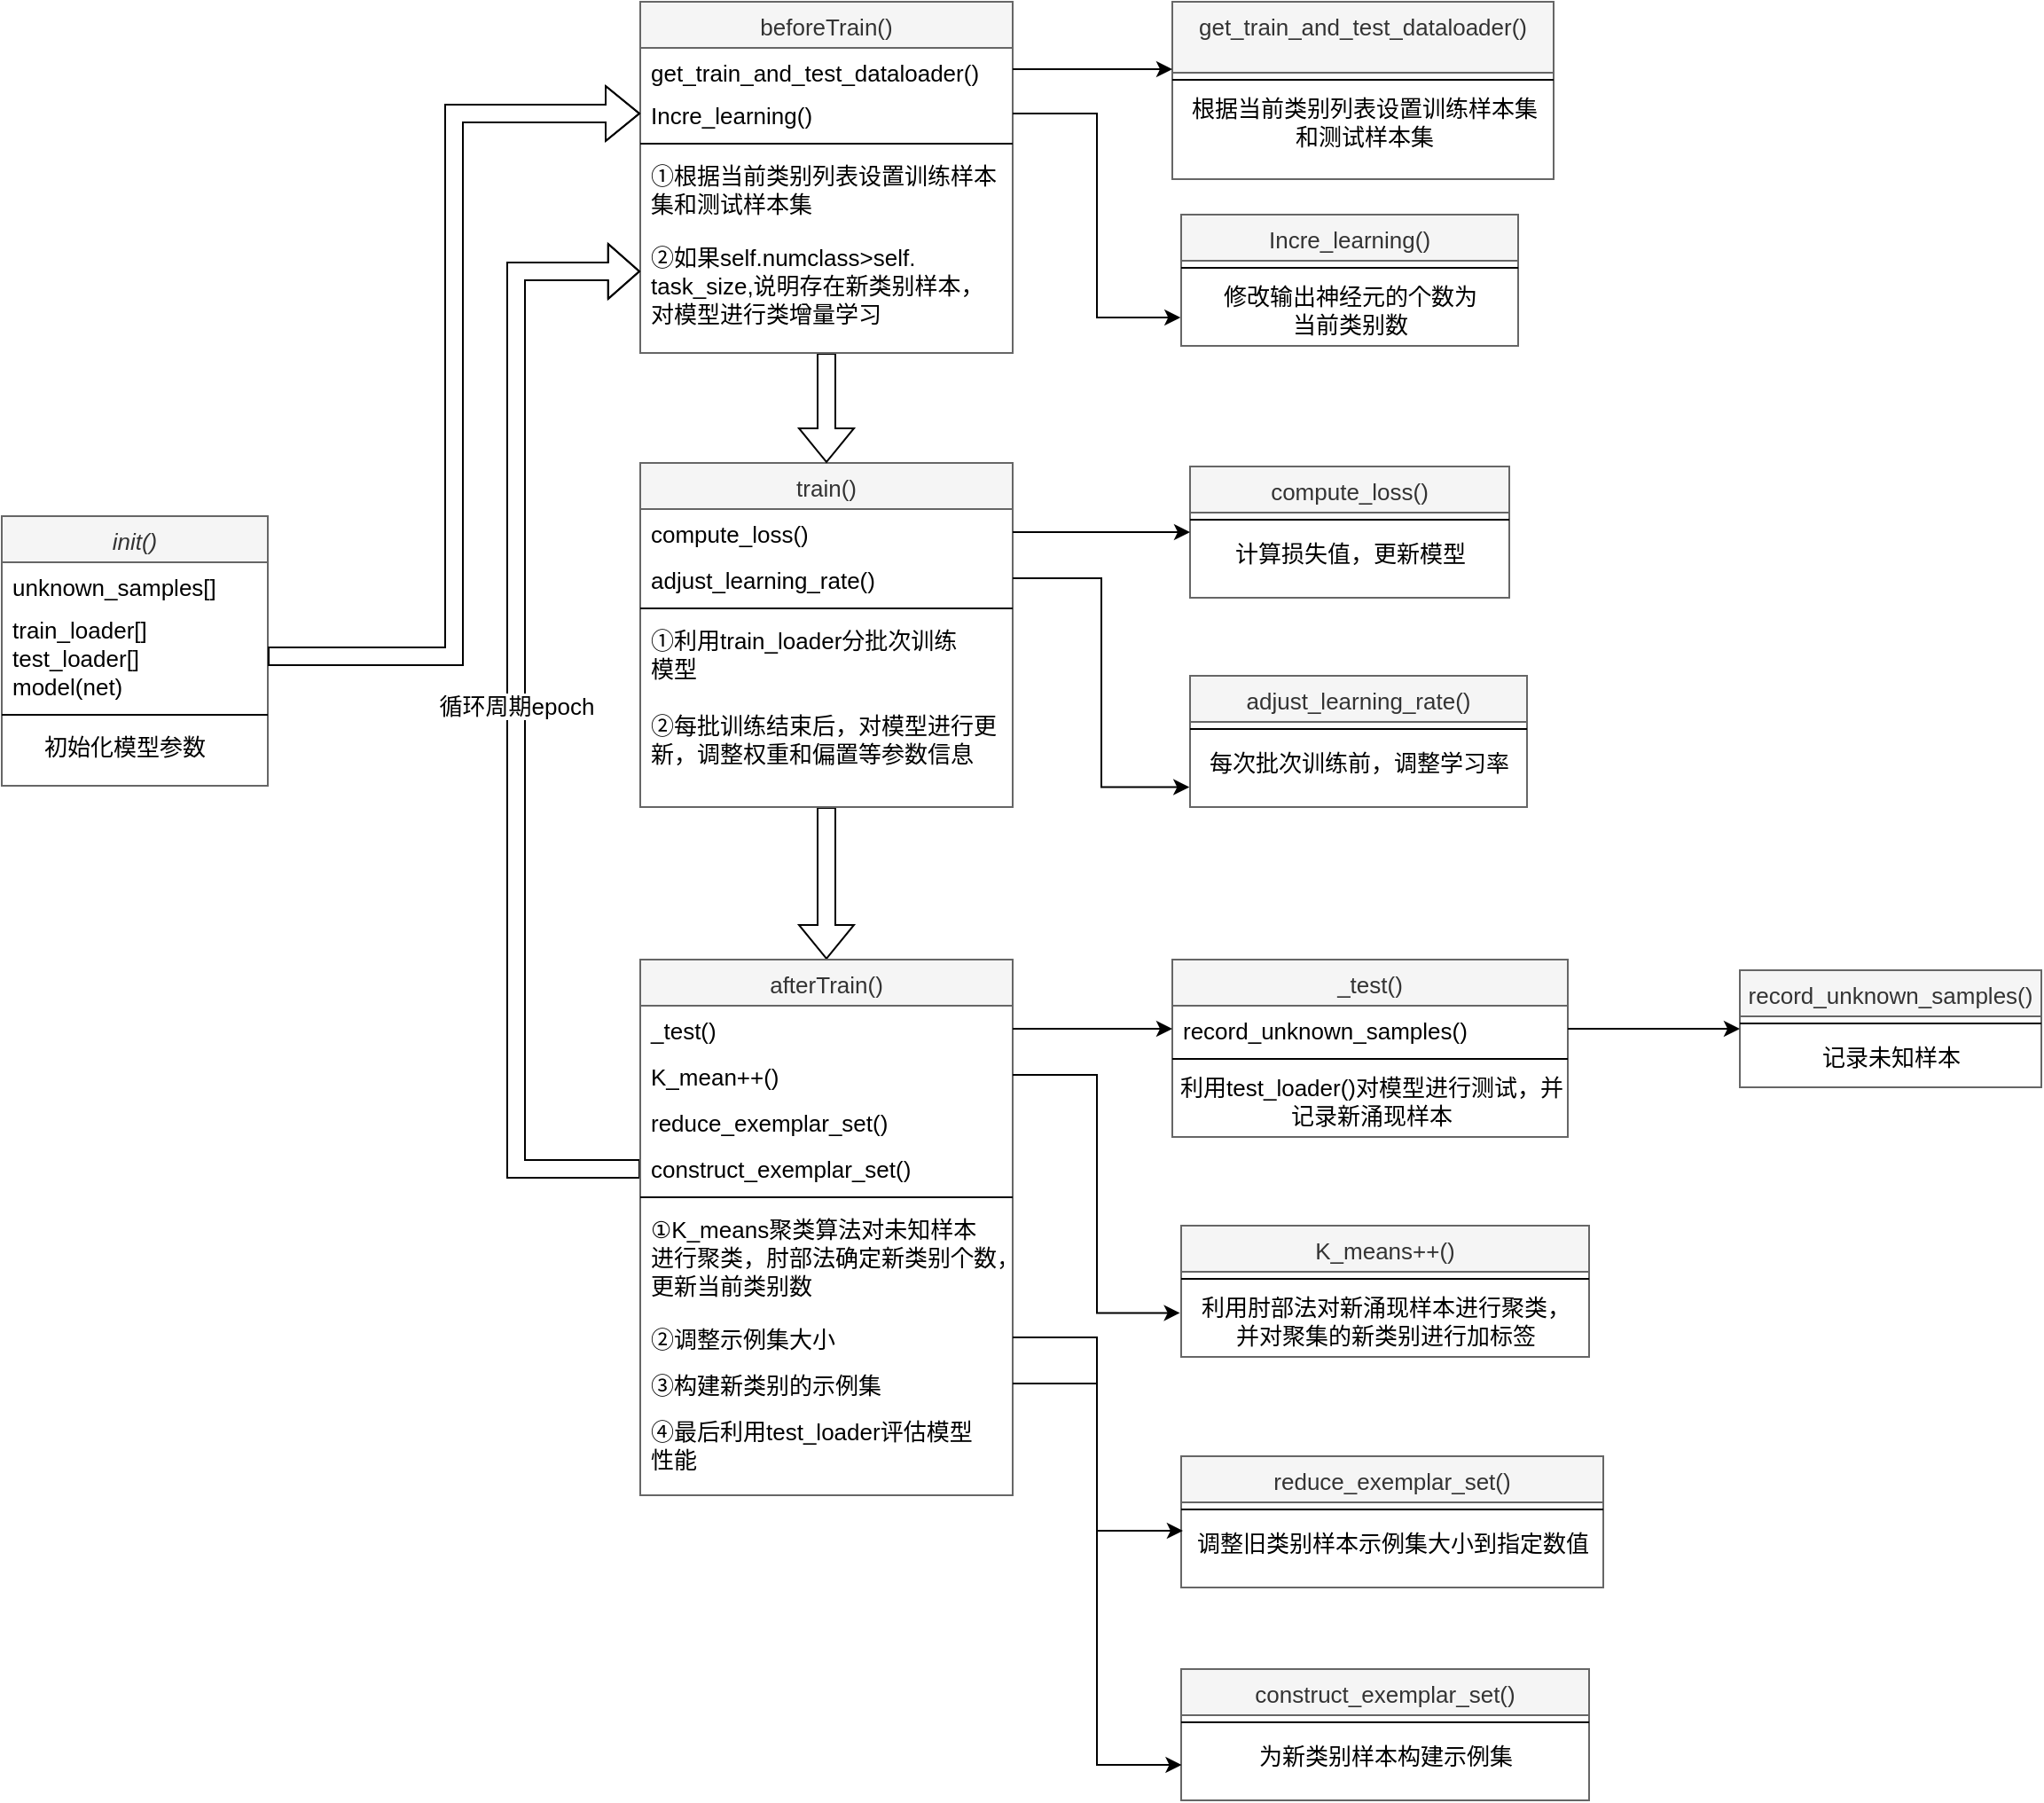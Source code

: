 <mxfile version="24.2.2" type="github">
  <diagram id="C5RBs43oDa-KdzZeNtuy" name="Page-1">
    <mxGraphModel dx="1226" dy="604" grid="1" gridSize="10" guides="1" tooltips="1" connect="1" arrows="1" fold="1" page="1" pageScale="1" pageWidth="827" pageHeight="1169" math="0" shadow="0">
      <root>
        <mxCell id="WIyWlLk6GJQsqaUBKTNV-0" />
        <mxCell id="WIyWlLk6GJQsqaUBKTNV-1" parent="WIyWlLk6GJQsqaUBKTNV-0" />
        <mxCell id="zkfFHV4jXpPFQw0GAbJ--0" value="init()" style="swimlane;fontStyle=2;align=center;verticalAlign=top;childLayout=stackLayout;horizontal=1;startSize=26;horizontalStack=0;resizeParent=1;resizeLast=0;collapsible=1;marginBottom=0;rounded=0;shadow=0;strokeWidth=1;fontSize=13;fillColor=#f5f5f5;fontColor=#333333;strokeColor=#666666;" parent="WIyWlLk6GJQsqaUBKTNV-1" vertex="1">
          <mxGeometry x="100" y="290" width="150" height="152" as="geometry">
            <mxRectangle x="100" y="290" width="160" height="26" as="alternateBounds" />
          </mxGeometry>
        </mxCell>
        <mxCell id="zkfFHV4jXpPFQw0GAbJ--1" value="unknown_samples[]" style="text;align=left;verticalAlign=top;spacingLeft=4;spacingRight=4;overflow=hidden;rotatable=0;points=[[0,0.5],[1,0.5]];portConstraint=eastwest;fontSize=13;" parent="zkfFHV4jXpPFQw0GAbJ--0" vertex="1">
          <mxGeometry y="26" width="150" height="24" as="geometry" />
        </mxCell>
        <mxCell id="zkfFHV4jXpPFQw0GAbJ--3" value="train_loader[]&#xa;test_loader[]&#xa;model(net)" style="text;align=left;verticalAlign=top;spacingLeft=4;spacingRight=4;overflow=hidden;rotatable=0;points=[[0,0.5],[1,0.5]];portConstraint=eastwest;rounded=0;shadow=0;html=0;fontSize=13;" parent="zkfFHV4jXpPFQw0GAbJ--0" vertex="1">
          <mxGeometry y="50" width="150" height="58" as="geometry" />
        </mxCell>
        <mxCell id="zkfFHV4jXpPFQw0GAbJ--4" value="" style="line;html=1;strokeWidth=1;align=left;verticalAlign=middle;spacingTop=-1;spacingLeft=3;spacingRight=3;rotatable=0;labelPosition=right;points=[];portConstraint=eastwest;fontSize=13;" parent="zkfFHV4jXpPFQw0GAbJ--0" vertex="1">
          <mxGeometry y="108" width="150" height="8" as="geometry" />
        </mxCell>
        <mxCell id="zkfFHV4jXpPFQw0GAbJ--5" value="     初始化模型参数" style="text;align=left;verticalAlign=top;spacingLeft=4;spacingRight=4;overflow=hidden;rotatable=0;points=[[0,0.5],[1,0.5]];portConstraint=eastwest;fontSize=13;" parent="zkfFHV4jXpPFQw0GAbJ--0" vertex="1">
          <mxGeometry y="116" width="150" height="26" as="geometry" />
        </mxCell>
        <mxCell id="V140lpXY4jJ7KvVy1Jy8-54" style="edgeStyle=orthogonalEdgeStyle;rounded=0;orthogonalLoop=1;jettySize=auto;html=1;entryX=0.5;entryY=0;entryDx=0;entryDy=0;shape=flexArrow;fontSize=13;" edge="1" parent="WIyWlLk6GJQsqaUBKTNV-1" source="zkfFHV4jXpPFQw0GAbJ--17" target="V140lpXY4jJ7KvVy1Jy8-9">
          <mxGeometry relative="1" as="geometry" />
        </mxCell>
        <mxCell id="zkfFHV4jXpPFQw0GAbJ--17" value="train()" style="swimlane;fontStyle=0;align=center;verticalAlign=top;childLayout=stackLayout;horizontal=1;startSize=26;horizontalStack=0;resizeParent=1;resizeLast=0;collapsible=1;marginBottom=0;rounded=0;shadow=0;strokeWidth=1;fontSize=13;fillColor=#f5f5f5;fontColor=#333333;strokeColor=#666666;" parent="WIyWlLk6GJQsqaUBKTNV-1" vertex="1">
          <mxGeometry x="460" y="260" width="210" height="194" as="geometry">
            <mxRectangle x="550" y="140" width="160" height="26" as="alternateBounds" />
          </mxGeometry>
        </mxCell>
        <mxCell id="zkfFHV4jXpPFQw0GAbJ--21" value="compute_loss()" style="text;align=left;verticalAlign=top;spacingLeft=4;spacingRight=4;overflow=hidden;rotatable=0;points=[[0,0.5],[1,0.5]];portConstraint=eastwest;rounded=0;shadow=0;html=0;fontSize=13;" parent="zkfFHV4jXpPFQw0GAbJ--17" vertex="1">
          <mxGeometry y="26" width="210" height="26" as="geometry" />
        </mxCell>
        <mxCell id="zkfFHV4jXpPFQw0GAbJ--22" value="adjust_learning_rate()" style="text;align=left;verticalAlign=top;spacingLeft=4;spacingRight=4;overflow=hidden;rotatable=0;points=[[0,0.5],[1,0.5]];portConstraint=eastwest;rounded=0;shadow=0;html=0;fontSize=13;" parent="zkfFHV4jXpPFQw0GAbJ--17" vertex="1">
          <mxGeometry y="52" width="210" height="26" as="geometry" />
        </mxCell>
        <mxCell id="zkfFHV4jXpPFQw0GAbJ--23" value="" style="line;html=1;strokeWidth=1;align=left;verticalAlign=middle;spacingTop=-1;spacingLeft=3;spacingRight=3;rotatable=0;labelPosition=right;points=[];portConstraint=eastwest;fontSize=13;" parent="zkfFHV4jXpPFQw0GAbJ--17" vertex="1">
          <mxGeometry y="78" width="210" height="8" as="geometry" />
        </mxCell>
        <mxCell id="zkfFHV4jXpPFQw0GAbJ--24" value="①利用train_loader分批次训练&#xa;模型" style="text;align=left;verticalAlign=top;spacingLeft=4;spacingRight=4;overflow=hidden;rotatable=0;points=[[0,0.5],[1,0.5]];portConstraint=eastwest;fontSize=13;" parent="zkfFHV4jXpPFQw0GAbJ--17" vertex="1">
          <mxGeometry y="86" width="210" height="48" as="geometry" />
        </mxCell>
        <mxCell id="zkfFHV4jXpPFQw0GAbJ--25" value="②每批训练结束后，对模型进行更&#xa;新，调整权重和偏置等参数信息" style="text;align=left;verticalAlign=top;spacingLeft=4;spacingRight=4;overflow=hidden;rotatable=0;points=[[0,0.5],[1,0.5]];portConstraint=eastwest;fontSize=13;" parent="zkfFHV4jXpPFQw0GAbJ--17" vertex="1">
          <mxGeometry y="134" width="210" height="60" as="geometry" />
        </mxCell>
        <mxCell id="V140lpXY4jJ7KvVy1Jy8-53" style="edgeStyle=orthogonalEdgeStyle;rounded=0;orthogonalLoop=1;jettySize=auto;html=1;exitX=0.5;exitY=1;exitDx=0;exitDy=0;entryX=0.5;entryY=0;entryDx=0;entryDy=0;shape=flexArrow;fontSize=13;" edge="1" parent="WIyWlLk6GJQsqaUBKTNV-1" source="V140lpXY4jJ7KvVy1Jy8-0" target="zkfFHV4jXpPFQw0GAbJ--17">
          <mxGeometry relative="1" as="geometry" />
        </mxCell>
        <mxCell id="V140lpXY4jJ7KvVy1Jy8-0" value="beforeTrain()" style="swimlane;fontStyle=0;align=center;verticalAlign=top;childLayout=stackLayout;horizontal=1;startSize=26;horizontalStack=0;resizeParent=1;resizeLast=0;collapsible=1;marginBottom=0;rounded=0;shadow=0;strokeWidth=1;fontSize=13;fillColor=#f5f5f5;fontColor=#333333;strokeColor=#666666;" vertex="1" parent="WIyWlLk6GJQsqaUBKTNV-1">
          <mxGeometry x="460" width="210" height="198" as="geometry">
            <mxRectangle x="550" y="140" width="160" height="26" as="alternateBounds" />
          </mxGeometry>
        </mxCell>
        <mxCell id="V140lpXY4jJ7KvVy1Jy8-1" value="get_train_and_test_dataloader()" style="text;align=left;verticalAlign=top;spacingLeft=4;spacingRight=4;overflow=hidden;rotatable=0;points=[[0,0.5],[1,0.5]];portConstraint=eastwest;fontSize=13;" vertex="1" parent="V140lpXY4jJ7KvVy1Jy8-0">
          <mxGeometry y="26" width="210" height="24" as="geometry" />
        </mxCell>
        <mxCell id="V140lpXY4jJ7KvVy1Jy8-2" value="Incre_learning()" style="text;align=left;verticalAlign=top;spacingLeft=4;spacingRight=4;overflow=hidden;rotatable=0;points=[[0,0.5],[1,0.5]];portConstraint=eastwest;rounded=0;shadow=0;html=0;fontSize=13;" vertex="1" parent="V140lpXY4jJ7KvVy1Jy8-0">
          <mxGeometry y="50" width="210" height="26" as="geometry" />
        </mxCell>
        <mxCell id="V140lpXY4jJ7KvVy1Jy8-6" value="" style="line;html=1;strokeWidth=1;align=left;verticalAlign=middle;spacingTop=-1;spacingLeft=3;spacingRight=3;rotatable=0;labelPosition=right;points=[];portConstraint=eastwest;fontSize=13;" vertex="1" parent="V140lpXY4jJ7KvVy1Jy8-0">
          <mxGeometry y="76" width="210" height="8" as="geometry" />
        </mxCell>
        <mxCell id="V140lpXY4jJ7KvVy1Jy8-7" value="①根据当前类别列表设置训练样本&#xa;集和测试样本集" style="text;align=left;verticalAlign=top;spacingLeft=4;spacingRight=4;overflow=hidden;rotatable=0;points=[[0,0.5],[1,0.5]];portConstraint=eastwest;fontSize=13;" vertex="1" parent="V140lpXY4jJ7KvVy1Jy8-0">
          <mxGeometry y="84" width="210" height="46" as="geometry" />
        </mxCell>
        <mxCell id="V140lpXY4jJ7KvVy1Jy8-8" value="②如果self.numclass&gt;self.&#xa;task_size,说明存在新类别样本，&#xa;对模型进行类增量学习" style="text;align=left;verticalAlign=top;spacingLeft=4;spacingRight=4;overflow=hidden;rotatable=0;points=[[0,0.5],[1,0.5]];portConstraint=eastwest;fontSize=13;" vertex="1" parent="V140lpXY4jJ7KvVy1Jy8-0">
          <mxGeometry y="130" width="210" height="68" as="geometry" />
        </mxCell>
        <mxCell id="V140lpXY4jJ7KvVy1Jy8-59" style="edgeStyle=orthogonalEdgeStyle;rounded=0;orthogonalLoop=1;jettySize=auto;html=1;shape=flexArrow;endSize=5.53;fontSize=13;" edge="1" parent="WIyWlLk6GJQsqaUBKTNV-1" source="V140lpXY4jJ7KvVy1Jy8-9" target="V140lpXY4jJ7KvVy1Jy8-8">
          <mxGeometry relative="1" as="geometry">
            <Array as="points">
              <mxPoint x="390" y="658" />
              <mxPoint x="390" y="152" />
            </Array>
          </mxGeometry>
        </mxCell>
        <mxCell id="V140lpXY4jJ7KvVy1Jy8-63" value="循环周期epoch" style="edgeLabel;html=1;align=center;verticalAlign=middle;resizable=0;points=[];fontSize=13;" vertex="1" connectable="0" parent="V140lpXY4jJ7KvVy1Jy8-59">
          <mxGeometry x="0.217" relative="1" as="geometry">
            <mxPoint y="62" as="offset" />
          </mxGeometry>
        </mxCell>
        <mxCell id="V140lpXY4jJ7KvVy1Jy8-9" value="afterTrain()" style="swimlane;fontStyle=0;align=center;verticalAlign=top;childLayout=stackLayout;horizontal=1;startSize=26;horizontalStack=0;resizeParent=1;resizeLast=0;collapsible=1;marginBottom=0;rounded=0;shadow=0;strokeWidth=1;fontSize=13;fillColor=#f5f5f5;fontColor=#333333;strokeColor=#666666;" vertex="1" parent="WIyWlLk6GJQsqaUBKTNV-1">
          <mxGeometry x="460" y="540" width="210" height="302" as="geometry">
            <mxRectangle x="550" y="140" width="160" height="26" as="alternateBounds" />
          </mxGeometry>
        </mxCell>
        <mxCell id="V140lpXY4jJ7KvVy1Jy8-68" value="_test()" style="text;align=left;verticalAlign=top;spacingLeft=4;spacingRight=4;overflow=hidden;rotatable=0;points=[[0,0.5],[1,0.5]];portConstraint=eastwest;rounded=0;shadow=0;html=0;fontSize=13;" vertex="1" parent="V140lpXY4jJ7KvVy1Jy8-9">
          <mxGeometry y="26" width="210" height="26" as="geometry" />
        </mxCell>
        <mxCell id="V140lpXY4jJ7KvVy1Jy8-10" value="K_mean++()" style="text;align=left;verticalAlign=top;spacingLeft=4;spacingRight=4;overflow=hidden;rotatable=0;points=[[0,0.5],[1,0.5]];portConstraint=eastwest;fontSize=13;" vertex="1" parent="V140lpXY4jJ7KvVy1Jy8-9">
          <mxGeometry y="52" width="210" height="26" as="geometry" />
        </mxCell>
        <mxCell id="V140lpXY4jJ7KvVy1Jy8-99" value="reduce_exemplar_set()" style="text;align=left;verticalAlign=top;spacingLeft=4;spacingRight=4;overflow=hidden;rotatable=0;points=[[0,0.5],[1,0.5]];portConstraint=eastwest;fontSize=13;" vertex="1" parent="V140lpXY4jJ7KvVy1Jy8-9">
          <mxGeometry y="78" width="210" height="26" as="geometry" />
        </mxCell>
        <mxCell id="V140lpXY4jJ7KvVy1Jy8-100" value="construct_exemplar_set()" style="text;align=left;verticalAlign=top;spacingLeft=4;spacingRight=4;overflow=hidden;rotatable=0;points=[[0,0.5],[1,0.5]];portConstraint=eastwest;fontSize=13;" vertex="1" parent="V140lpXY4jJ7KvVy1Jy8-9">
          <mxGeometry y="104" width="210" height="26" as="geometry" />
        </mxCell>
        <mxCell id="V140lpXY4jJ7KvVy1Jy8-15" value="" style="line;html=1;strokeWidth=1;align=left;verticalAlign=middle;spacingTop=-1;spacingLeft=3;spacingRight=3;rotatable=0;labelPosition=right;points=[];portConstraint=eastwest;fontSize=13;" vertex="1" parent="V140lpXY4jJ7KvVy1Jy8-9">
          <mxGeometry y="130" width="210" height="8" as="geometry" />
        </mxCell>
        <mxCell id="V140lpXY4jJ7KvVy1Jy8-16" value="①K_means聚类算法对未知样本&#xa;进行聚类，肘部法确定新类别个数，&#xa;更新当前类别数" style="text;align=left;verticalAlign=top;spacingLeft=4;spacingRight=4;overflow=hidden;rotatable=0;points=[[0,0.5],[1,0.5]];portConstraint=eastwest;fontSize=13;" vertex="1" parent="V140lpXY4jJ7KvVy1Jy8-9">
          <mxGeometry y="138" width="210" height="62" as="geometry" />
        </mxCell>
        <mxCell id="V140lpXY4jJ7KvVy1Jy8-17" value="②调整示例集大小" style="text;align=left;verticalAlign=top;spacingLeft=4;spacingRight=4;overflow=hidden;rotatable=0;points=[[0,0.5],[1,0.5]];portConstraint=eastwest;fontSize=13;" vertex="1" parent="V140lpXY4jJ7KvVy1Jy8-9">
          <mxGeometry y="200" width="210" height="26" as="geometry" />
        </mxCell>
        <mxCell id="V140lpXY4jJ7KvVy1Jy8-26" value="③构建新类别的示例集" style="text;align=left;verticalAlign=top;spacingLeft=4;spacingRight=4;overflow=hidden;rotatable=0;points=[[0,0.5],[1,0.5]];portConstraint=eastwest;fontSize=13;" vertex="1" parent="V140lpXY4jJ7KvVy1Jy8-9">
          <mxGeometry y="226" width="210" height="26" as="geometry" />
        </mxCell>
        <mxCell id="V140lpXY4jJ7KvVy1Jy8-27" value="④最后利用test_loader评估模型&#xa;性能" style="text;align=left;verticalAlign=top;spacingLeft=4;spacingRight=4;overflow=hidden;rotatable=0;points=[[0,0.5],[1,0.5]];portConstraint=eastwest;fontSize=13;" vertex="1" parent="V140lpXY4jJ7KvVy1Jy8-9">
          <mxGeometry y="252" width="210" height="42" as="geometry" />
        </mxCell>
        <mxCell id="V140lpXY4jJ7KvVy1Jy8-21" value="Incre_learning()" style="swimlane;fontStyle=0;align=center;verticalAlign=top;childLayout=stackLayout;horizontal=1;startSize=26;horizontalStack=0;resizeParent=1;resizeLast=0;collapsible=1;marginBottom=0;rounded=0;shadow=0;strokeWidth=1;fontSize=13;fillColor=#f5f5f5;fontColor=#333333;strokeColor=#666666;" vertex="1" parent="WIyWlLk6GJQsqaUBKTNV-1">
          <mxGeometry x="765" y="120" width="190" height="74" as="geometry">
            <mxRectangle x="340" y="380" width="170" height="26" as="alternateBounds" />
          </mxGeometry>
        </mxCell>
        <mxCell id="V140lpXY4jJ7KvVy1Jy8-23" value="" style="line;html=1;strokeWidth=1;align=left;verticalAlign=middle;spacingTop=-1;spacingLeft=3;spacingRight=3;rotatable=0;labelPosition=right;points=[];portConstraint=eastwest;fontSize=13;" vertex="1" parent="V140lpXY4jJ7KvVy1Jy8-21">
          <mxGeometry y="26" width="190" height="8" as="geometry" />
        </mxCell>
        <mxCell id="V140lpXY4jJ7KvVy1Jy8-24" value="修改输出神经元的个数为&lt;div style=&quot;font-size: 13px;&quot;&gt;当前类别数&lt;/div&gt;" style="text;html=1;align=center;verticalAlign=middle;resizable=0;points=[];autosize=1;strokeColor=none;fillColor=none;fontSize=13;" vertex="1" parent="V140lpXY4jJ7KvVy1Jy8-21">
          <mxGeometry y="34" width="190" height="40" as="geometry" />
        </mxCell>
        <mxCell id="V140lpXY4jJ7KvVy1Jy8-30" value="get_train_and_test_dataloader()" style="swimlane;fontStyle=0;align=center;verticalAlign=top;childLayout=stackLayout;horizontal=1;startSize=40;horizontalStack=0;resizeParent=1;resizeLast=0;collapsible=1;marginBottom=0;rounded=0;shadow=0;strokeWidth=1;fontSize=13;fillColor=#f5f5f5;fontColor=#333333;strokeColor=#666666;" vertex="1" parent="WIyWlLk6GJQsqaUBKTNV-1">
          <mxGeometry x="760" width="215" height="100" as="geometry">
            <mxRectangle x="340" y="380" width="170" height="26" as="alternateBounds" />
          </mxGeometry>
        </mxCell>
        <mxCell id="V140lpXY4jJ7KvVy1Jy8-31" value="" style="line;html=1;strokeWidth=1;align=left;verticalAlign=middle;spacingTop=-1;spacingLeft=3;spacingRight=3;rotatable=0;labelPosition=right;points=[];portConstraint=eastwest;fontSize=13;" vertex="1" parent="V140lpXY4jJ7KvVy1Jy8-30">
          <mxGeometry y="40" width="215" height="8" as="geometry" />
        </mxCell>
        <mxCell id="V140lpXY4jJ7KvVy1Jy8-76" value="根据当前类别列表设置&lt;span style=&quot;background-color: initial; font-size: 13px;&quot;&gt;训练样本集&lt;/span&gt;&lt;div style=&quot;font-size: 13px;&quot;&gt;&lt;span style=&quot;background-color: initial; font-size: 13px;&quot;&gt;和测试样本集&lt;/span&gt;&lt;/div&gt;" style="text;html=1;align=center;verticalAlign=middle;resizable=0;points=[];autosize=1;strokeColor=none;fillColor=none;fontSize=13;" vertex="1" parent="V140lpXY4jJ7KvVy1Jy8-30">
          <mxGeometry y="48" width="215" height="40" as="geometry" />
        </mxCell>
        <mxCell id="V140lpXY4jJ7KvVy1Jy8-33" style="edgeStyle=orthogonalEdgeStyle;rounded=0;orthogonalLoop=1;jettySize=auto;html=1;fontSize=13;" edge="1" parent="WIyWlLk6GJQsqaUBKTNV-1" source="V140lpXY4jJ7KvVy1Jy8-1">
          <mxGeometry relative="1" as="geometry">
            <mxPoint x="760" y="38" as="targetPoint" />
          </mxGeometry>
        </mxCell>
        <mxCell id="V140lpXY4jJ7KvVy1Jy8-34" style="edgeStyle=orthogonalEdgeStyle;rounded=0;orthogonalLoop=1;jettySize=auto;html=1;exitX=1;exitY=0.5;exitDx=0;exitDy=0;entryX=-0.002;entryY=0.6;entryDx=0;entryDy=0;entryPerimeter=0;fontSize=13;" edge="1" parent="WIyWlLk6GJQsqaUBKTNV-1" source="V140lpXY4jJ7KvVy1Jy8-2" target="V140lpXY4jJ7KvVy1Jy8-24">
          <mxGeometry relative="1" as="geometry" />
        </mxCell>
        <mxCell id="V140lpXY4jJ7KvVy1Jy8-38" value="compute_loss()" style="swimlane;fontStyle=0;align=center;verticalAlign=top;childLayout=stackLayout;horizontal=1;startSize=26;horizontalStack=0;resizeParent=1;resizeLast=0;collapsible=1;marginBottom=0;rounded=0;shadow=0;strokeWidth=1;fontSize=13;fillColor=#f5f5f5;fontColor=#333333;strokeColor=#666666;" vertex="1" parent="WIyWlLk6GJQsqaUBKTNV-1">
          <mxGeometry x="770" y="262" width="180" height="74" as="geometry">
            <mxRectangle x="340" y="380" width="170" height="26" as="alternateBounds" />
          </mxGeometry>
        </mxCell>
        <mxCell id="V140lpXY4jJ7KvVy1Jy8-39" value="" style="line;html=1;strokeWidth=1;align=left;verticalAlign=middle;spacingTop=-1;spacingLeft=3;spacingRight=3;rotatable=0;labelPosition=right;points=[];portConstraint=eastwest;fontSize=13;" vertex="1" parent="V140lpXY4jJ7KvVy1Jy8-38">
          <mxGeometry y="26" width="180" height="8" as="geometry" />
        </mxCell>
        <mxCell id="V140lpXY4jJ7KvVy1Jy8-40" value="计算损失值，更新模型" style="text;html=1;align=center;verticalAlign=middle;resizable=0;points=[];autosize=1;strokeColor=none;fillColor=none;fontSize=13;" vertex="1" parent="V140lpXY4jJ7KvVy1Jy8-38">
          <mxGeometry y="34" width="180" height="30" as="geometry" />
        </mxCell>
        <mxCell id="V140lpXY4jJ7KvVy1Jy8-41" value="adjust_learning_rate()" style="swimlane;fontStyle=0;align=center;verticalAlign=top;childLayout=stackLayout;horizontal=1;startSize=26;horizontalStack=0;resizeParent=1;resizeLast=0;collapsible=1;marginBottom=0;rounded=0;shadow=0;strokeWidth=1;fontSize=13;fillColor=#f5f5f5;fontColor=#333333;strokeColor=#666666;" vertex="1" parent="WIyWlLk6GJQsqaUBKTNV-1">
          <mxGeometry x="770" y="380" width="190" height="74" as="geometry">
            <mxRectangle x="340" y="380" width="170" height="26" as="alternateBounds" />
          </mxGeometry>
        </mxCell>
        <mxCell id="V140lpXY4jJ7KvVy1Jy8-42" value="" style="line;html=1;strokeWidth=1;align=left;verticalAlign=middle;spacingTop=-1;spacingLeft=3;spacingRight=3;rotatable=0;labelPosition=right;points=[];portConstraint=eastwest;fontSize=13;" vertex="1" parent="V140lpXY4jJ7KvVy1Jy8-41">
          <mxGeometry y="26" width="190" height="8" as="geometry" />
        </mxCell>
        <mxCell id="V140lpXY4jJ7KvVy1Jy8-43" value="每次批次训练前，调整学习率" style="text;html=1;align=center;verticalAlign=middle;resizable=0;points=[];autosize=1;strokeColor=none;fillColor=none;fontSize=13;" vertex="1" parent="V140lpXY4jJ7KvVy1Jy8-41">
          <mxGeometry y="34" width="190" height="30" as="geometry" />
        </mxCell>
        <mxCell id="V140lpXY4jJ7KvVy1Jy8-45" style="edgeStyle=orthogonalEdgeStyle;rounded=0;orthogonalLoop=1;jettySize=auto;html=1;exitX=1;exitY=0.5;exitDx=0;exitDy=0;fontSize=13;" edge="1" parent="WIyWlLk6GJQsqaUBKTNV-1" source="zkfFHV4jXpPFQw0GAbJ--21" target="V140lpXY4jJ7KvVy1Jy8-38">
          <mxGeometry relative="1" as="geometry" />
        </mxCell>
        <mxCell id="V140lpXY4jJ7KvVy1Jy8-46" style="edgeStyle=orthogonalEdgeStyle;rounded=0;orthogonalLoop=1;jettySize=auto;html=1;exitX=1;exitY=0.5;exitDx=0;exitDy=0;entryX=-0.002;entryY=0.96;entryDx=0;entryDy=0;entryPerimeter=0;fontSize=13;" edge="1" parent="WIyWlLk6GJQsqaUBKTNV-1" source="zkfFHV4jXpPFQw0GAbJ--22" target="V140lpXY4jJ7KvVy1Jy8-43">
          <mxGeometry relative="1" as="geometry" />
        </mxCell>
        <mxCell id="V140lpXY4jJ7KvVy1Jy8-47" value="K_means++()" style="swimlane;fontStyle=0;align=center;verticalAlign=top;childLayout=stackLayout;horizontal=1;startSize=26;horizontalStack=0;resizeParent=1;resizeLast=0;collapsible=1;marginBottom=0;rounded=0;shadow=0;strokeWidth=1;fontSize=13;fillColor=#f5f5f5;fontColor=#333333;strokeColor=#666666;" vertex="1" parent="WIyWlLk6GJQsqaUBKTNV-1">
          <mxGeometry x="765" y="690" width="230" height="74" as="geometry">
            <mxRectangle x="340" y="380" width="170" height="26" as="alternateBounds" />
          </mxGeometry>
        </mxCell>
        <mxCell id="V140lpXY4jJ7KvVy1Jy8-48" value="" style="line;html=1;strokeWidth=1;align=left;verticalAlign=middle;spacingTop=-1;spacingLeft=3;spacingRight=3;rotatable=0;labelPosition=right;points=[];portConstraint=eastwest;fontSize=13;" vertex="1" parent="V140lpXY4jJ7KvVy1Jy8-47">
          <mxGeometry y="26" width="230" height="8" as="geometry" />
        </mxCell>
        <mxCell id="V140lpXY4jJ7KvVy1Jy8-49" value="利用肘部法对新涌现样本进行聚类，&lt;div style=&quot;font-size: 13px;&quot;&gt;并对聚集的新类别进行加标签&lt;/div&gt;" style="text;html=1;align=center;verticalAlign=middle;resizable=0;points=[];autosize=1;strokeColor=none;fillColor=none;fontSize=13;" vertex="1" parent="V140lpXY4jJ7KvVy1Jy8-47">
          <mxGeometry y="34" width="230" height="40" as="geometry" />
        </mxCell>
        <mxCell id="V140lpXY4jJ7KvVy1Jy8-51" style="edgeStyle=orthogonalEdgeStyle;rounded=0;orthogonalLoop=1;jettySize=auto;html=1;exitX=1;exitY=0.5;exitDx=0;exitDy=0;entryX=-0.003;entryY=0.38;entryDx=0;entryDy=0;entryPerimeter=0;fontSize=13;" edge="1" parent="WIyWlLk6GJQsqaUBKTNV-1" source="V140lpXY4jJ7KvVy1Jy8-10" target="V140lpXY4jJ7KvVy1Jy8-49">
          <mxGeometry relative="1" as="geometry" />
        </mxCell>
        <mxCell id="V140lpXY4jJ7KvVy1Jy8-52" style="edgeStyle=orthogonalEdgeStyle;rounded=0;orthogonalLoop=1;jettySize=auto;html=1;entryX=0;entryY=0.5;entryDx=0;entryDy=0;shape=flexArrow;fontSize=13;" edge="1" parent="WIyWlLk6GJQsqaUBKTNV-1" source="zkfFHV4jXpPFQw0GAbJ--3" target="V140lpXY4jJ7KvVy1Jy8-2">
          <mxGeometry relative="1" as="geometry" />
        </mxCell>
        <mxCell id="V140lpXY4jJ7KvVy1Jy8-65" value="_test()" style="swimlane;fontStyle=0;align=center;verticalAlign=top;childLayout=stackLayout;horizontal=1;startSize=26;horizontalStack=0;resizeParent=1;resizeLast=0;collapsible=1;marginBottom=0;rounded=0;shadow=0;strokeWidth=1;fontSize=13;fillColor=#f5f5f5;fontColor=#333333;strokeColor=#666666;" vertex="1" parent="WIyWlLk6GJQsqaUBKTNV-1">
          <mxGeometry x="760" y="540" width="223" height="100" as="geometry">
            <mxRectangle x="340" y="380" width="170" height="26" as="alternateBounds" />
          </mxGeometry>
        </mxCell>
        <mxCell id="V140lpXY4jJ7KvVy1Jy8-72" value="record_unknown_samples()" style="text;align=left;verticalAlign=top;spacingLeft=4;spacingRight=4;overflow=hidden;rotatable=0;points=[[0,0.5],[1,0.5]];portConstraint=eastwest;rounded=0;shadow=0;html=0;fontSize=13;" vertex="1" parent="V140lpXY4jJ7KvVy1Jy8-65">
          <mxGeometry y="26" width="223" height="26" as="geometry" />
        </mxCell>
        <mxCell id="V140lpXY4jJ7KvVy1Jy8-66" value="" style="line;html=1;strokeWidth=1;align=left;verticalAlign=middle;spacingTop=-1;spacingLeft=3;spacingRight=3;rotatable=0;labelPosition=right;points=[];portConstraint=eastwest;fontSize=13;" vertex="1" parent="V140lpXY4jJ7KvVy1Jy8-65">
          <mxGeometry y="52" width="223" height="8" as="geometry" />
        </mxCell>
        <mxCell id="V140lpXY4jJ7KvVy1Jy8-69" value="利用test_loader()对模型进行测试，并&lt;div style=&quot;font-size: 13px;&quot;&gt;记录新涌现样本&lt;/div&gt;" style="text;html=1;align=center;verticalAlign=middle;resizable=0;points=[];autosize=1;strokeColor=none;fillColor=none;fontSize=13;" vertex="1" parent="V140lpXY4jJ7KvVy1Jy8-65">
          <mxGeometry y="60" width="223" height="40" as="geometry" />
        </mxCell>
        <mxCell id="V140lpXY4jJ7KvVy1Jy8-73" style="edgeStyle=orthogonalEdgeStyle;rounded=0;orthogonalLoop=1;jettySize=auto;html=1;entryX=0;entryY=0.5;entryDx=0;entryDy=0;fontSize=13;" edge="1" parent="WIyWlLk6GJQsqaUBKTNV-1" source="V140lpXY4jJ7KvVy1Jy8-68" target="V140lpXY4jJ7KvVy1Jy8-72">
          <mxGeometry relative="1" as="geometry" />
        </mxCell>
        <mxCell id="V140lpXY4jJ7KvVy1Jy8-77" value="reduce_exemplar_set()" style="swimlane;fontStyle=0;align=center;verticalAlign=top;childLayout=stackLayout;horizontal=1;startSize=26;horizontalStack=0;resizeParent=1;resizeLast=0;collapsible=1;marginBottom=0;rounded=0;shadow=0;strokeWidth=1;fontSize=13;fillColor=#f5f5f5;fontColor=#333333;strokeColor=#666666;" vertex="1" parent="WIyWlLk6GJQsqaUBKTNV-1">
          <mxGeometry x="765" y="820" width="238" height="74" as="geometry">
            <mxRectangle x="340" y="380" width="170" height="26" as="alternateBounds" />
          </mxGeometry>
        </mxCell>
        <mxCell id="V140lpXY4jJ7KvVy1Jy8-78" value="" style="line;html=1;strokeWidth=1;align=left;verticalAlign=middle;spacingTop=-1;spacingLeft=3;spacingRight=3;rotatable=0;labelPosition=right;points=[];portConstraint=eastwest;fontSize=13;" vertex="1" parent="V140lpXY4jJ7KvVy1Jy8-77">
          <mxGeometry y="26" width="238" height="8" as="geometry" />
        </mxCell>
        <mxCell id="V140lpXY4jJ7KvVy1Jy8-79" value="调整旧类别样本示例集大小到指定数值" style="text;html=1;align=center;verticalAlign=middle;resizable=0;points=[];autosize=1;strokeColor=none;fillColor=none;fontSize=13;" vertex="1" parent="V140lpXY4jJ7KvVy1Jy8-77">
          <mxGeometry y="34" width="238" height="30" as="geometry" />
        </mxCell>
        <mxCell id="V140lpXY4jJ7KvVy1Jy8-80" value="construct_exemplar_set()" style="swimlane;fontStyle=0;align=center;verticalAlign=top;childLayout=stackLayout;horizontal=1;startSize=26;horizontalStack=0;resizeParent=1;resizeLast=0;collapsible=1;marginBottom=0;rounded=0;shadow=0;strokeWidth=1;fontSize=13;fillColor=#f5f5f5;fontColor=#333333;strokeColor=#666666;" vertex="1" parent="WIyWlLk6GJQsqaUBKTNV-1">
          <mxGeometry x="765" y="940" width="230" height="74" as="geometry">
            <mxRectangle x="340" y="380" width="170" height="26" as="alternateBounds" />
          </mxGeometry>
        </mxCell>
        <mxCell id="V140lpXY4jJ7KvVy1Jy8-81" value="" style="line;html=1;strokeWidth=1;align=left;verticalAlign=middle;spacingTop=-1;spacingLeft=3;spacingRight=3;rotatable=0;labelPosition=right;points=[];portConstraint=eastwest;fontSize=13;" vertex="1" parent="V140lpXY4jJ7KvVy1Jy8-80">
          <mxGeometry y="26" width="230" height="8" as="geometry" />
        </mxCell>
        <mxCell id="V140lpXY4jJ7KvVy1Jy8-82" value="为新类别样本构建示例集" style="text;html=1;align=center;verticalAlign=middle;resizable=0;points=[];autosize=1;strokeColor=none;fillColor=none;fontSize=13;" vertex="1" parent="V140lpXY4jJ7KvVy1Jy8-80">
          <mxGeometry y="34" width="230" height="30" as="geometry" />
        </mxCell>
        <mxCell id="V140lpXY4jJ7KvVy1Jy8-83" style="edgeStyle=orthogonalEdgeStyle;rounded=0;orthogonalLoop=1;jettySize=auto;html=1;entryX=0.004;entryY=0.267;entryDx=0;entryDy=0;entryPerimeter=0;" edge="1" parent="WIyWlLk6GJQsqaUBKTNV-1" source="V140lpXY4jJ7KvVy1Jy8-17" target="V140lpXY4jJ7KvVy1Jy8-79">
          <mxGeometry relative="1" as="geometry" />
        </mxCell>
        <mxCell id="V140lpXY4jJ7KvVy1Jy8-84" style="edgeStyle=orthogonalEdgeStyle;rounded=0;orthogonalLoop=1;jettySize=auto;html=1;exitX=1;exitY=0.5;exitDx=0;exitDy=0;entryX=0.001;entryY=0.667;entryDx=0;entryDy=0;entryPerimeter=0;" edge="1" parent="WIyWlLk6GJQsqaUBKTNV-1" source="V140lpXY4jJ7KvVy1Jy8-26" target="V140lpXY4jJ7KvVy1Jy8-82">
          <mxGeometry relative="1" as="geometry" />
        </mxCell>
        <mxCell id="V140lpXY4jJ7KvVy1Jy8-86" value="record_unknown_samples()" style="swimlane;fontStyle=0;align=center;verticalAlign=top;childLayout=stackLayout;horizontal=1;startSize=26;horizontalStack=0;resizeParent=1;resizeLast=0;collapsible=1;marginBottom=0;rounded=0;shadow=0;strokeWidth=1;fontSize=13;fillColor=#f5f5f5;fontColor=#333333;strokeColor=#666666;" vertex="1" parent="WIyWlLk6GJQsqaUBKTNV-1">
          <mxGeometry x="1080" y="546" width="170" height="66" as="geometry">
            <mxRectangle x="340" y="380" width="170" height="26" as="alternateBounds" />
          </mxGeometry>
        </mxCell>
        <mxCell id="V140lpXY4jJ7KvVy1Jy8-87" value="" style="line;html=1;strokeWidth=1;align=left;verticalAlign=middle;spacingTop=-1;spacingLeft=3;spacingRight=3;rotatable=0;labelPosition=right;points=[];portConstraint=eastwest;fontSize=13;" vertex="1" parent="V140lpXY4jJ7KvVy1Jy8-86">
          <mxGeometry y="26" width="170" height="8" as="geometry" />
        </mxCell>
        <mxCell id="V140lpXY4jJ7KvVy1Jy8-88" value="记录未知样本" style="text;html=1;align=center;verticalAlign=middle;resizable=0;points=[];autosize=1;strokeColor=none;fillColor=none;fontSize=13;" vertex="1" parent="V140lpXY4jJ7KvVy1Jy8-86">
          <mxGeometry y="34" width="170" height="30" as="geometry" />
        </mxCell>
        <mxCell id="V140lpXY4jJ7KvVy1Jy8-89" style="edgeStyle=orthogonalEdgeStyle;rounded=0;orthogonalLoop=1;jettySize=auto;html=1;" edge="1" parent="WIyWlLk6GJQsqaUBKTNV-1" source="V140lpXY4jJ7KvVy1Jy8-72" target="V140lpXY4jJ7KvVy1Jy8-86">
          <mxGeometry relative="1" as="geometry" />
        </mxCell>
      </root>
    </mxGraphModel>
  </diagram>
</mxfile>
